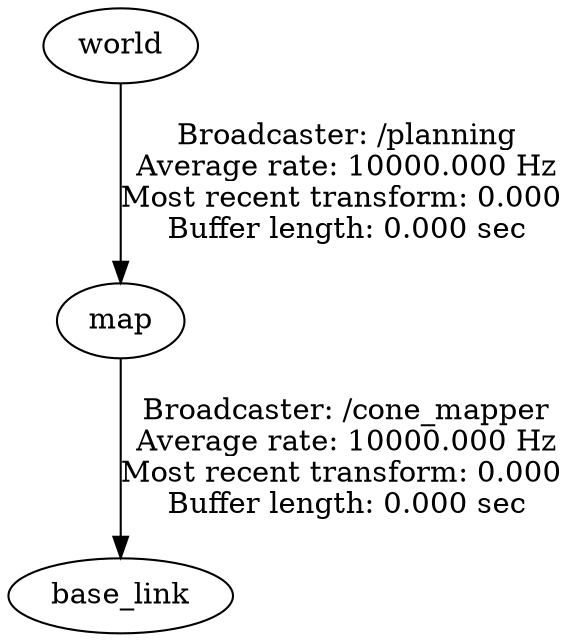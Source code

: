 digraph G {
"world" -> "map"[label="Broadcaster: /planning\nAverage rate: 10000.000 Hz\nMost recent transform: 0.000 \nBuffer length: 0.000 sec\n"];
"map" -> "base_link"[label="Broadcaster: /cone_mapper\nAverage rate: 10000.000 Hz\nMost recent transform: 0.000 \nBuffer length: 0.000 sec\n"];
}